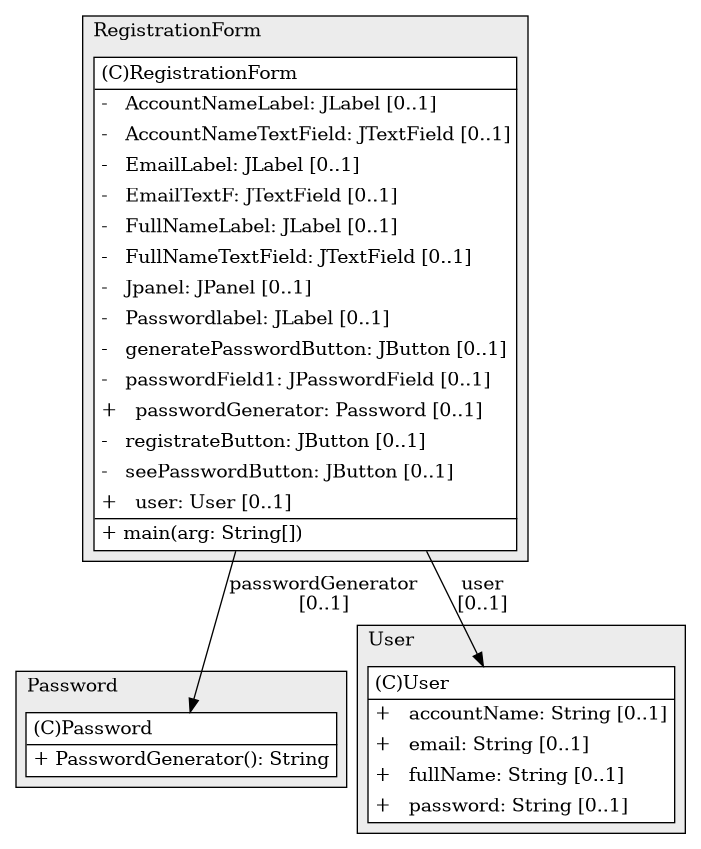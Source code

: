 @startuml

/' diagram meta data start
config=StructureConfiguration;
{
  "projectClassification": {
    "searchMode": "OpenProject", // OpenProject, AllProjects
    "includedProjects": "",
    "pathEndKeywords": "*.impl",
    "isClientPath": "",
    "isClientName": "",
    "isTestPath": "",
    "isTestName": "",
    "isMappingPath": "",
    "isMappingName": "",
    "isDataAccessPath": "",
    "isDataAccessName": "",
    "isDataStructurePath": "",
    "isDataStructureName": "",
    "isInterfaceStructuresPath": "",
    "isInterfaceStructuresName": "",
    "isEntryPointPath": "",
    "isEntryPointName": "",
    "treatFinalFieldsAsMandatory": false
  },
  "graphRestriction": {
    "classPackageExcludeFilter": "",
    "classPackageIncludeFilter": "",
    "classNameExcludeFilter": "",
    "classNameIncludeFilter": "",
    "methodNameExcludeFilter": "",
    "methodNameIncludeFilter": "",
    "removeByInheritance": "", // inheritance/annotation based filtering is done in a second step
    "removeByAnnotation": "",
    "removeByClassPackage": "", // cleanup the graph after inheritance/annotation based filtering is done
    "removeByClassName": "",
    "cutMappings": false,
    "cutEnum": true,
    "cutTests": true,
    "cutClient": true,
    "cutDataAccess": false,
    "cutInterfaceStructures": false,
    "cutDataStructures": false,
    "cutGetterAndSetter": true,
    "cutConstructors": true
  },
  "graphTraversal": {
    "forwardDepth": 6,
    "backwardDepth": 6,
    "classPackageExcludeFilter": "",
    "classPackageIncludeFilter": "",
    "classNameExcludeFilter": "",
    "classNameIncludeFilter": "",
    "methodNameExcludeFilter": "",
    "methodNameIncludeFilter": "",
    "hideMappings": false,
    "hideDataStructures": false,
    "hidePrivateMethods": true,
    "hideInterfaceCalls": true, // indirection: implementation -> interface (is hidden) -> implementation
    "onlyShowApplicationEntryPoints": false, // root node is included
    "useMethodCallsForStructureDiagram": "ForwardOnly" // ForwardOnly, BothDirections, No
  },
  "details": {
    "aggregation": "GroupByClass", // ByClass, GroupByClass, None
    "showClassGenericTypes": true,
    "showMethods": true,
    "showMethodParameterNames": true,
    "showMethodParameterTypes": true,
    "showMethodReturnType": true,
    "showPackageLevels": 2,
    "showDetailedClassStructure": true
  },
  "rootClass": "RegistrationForm",
  "extensionCallbackMethod": "" // qualified.class.name#methodName - signature: public static String method(String)
}
diagram meta data end '/



digraph g {
    rankdir="TB"
    splines=polyline
    

'nodes 
subgraph cluster_1281629883 { 
   	label=Password
	labeljust=l
	fillcolor="#ececec"
	style=filled
   
   Password1281629883[
	label=<<TABLE BORDER="1" CELLBORDER="0" CELLPADDING="4" CELLSPACING="0">
<TR><TD ALIGN="LEFT" >(C)Password</TD></TR>
<HR/>
<TR><TD ALIGN="LEFT" >+ PasswordGenerator(): String</TD></TR>
</TABLE>>
	style=filled
	margin=0
	shape=plaintext
	fillcolor="#FFFFFF"
];
} 

subgraph cluster_2645995 { 
   	label=User
	labeljust=l
	fillcolor="#ececec"
	style=filled
   
   User2645995[
	label=<<TABLE BORDER="1" CELLBORDER="0" CELLPADDING="4" CELLSPACING="0">
<TR><TD ALIGN="LEFT" >(C)User</TD></TR>
<HR/>
<TR><TD ALIGN="LEFT" >+   accountName: String [0..1]</TD></TR>
<TR><TD ALIGN="LEFT" >+   email: String [0..1]</TD></TR>
<TR><TD ALIGN="LEFT" >+   fullName: String [0..1]</TD></TR>
<TR><TD ALIGN="LEFT" >+   password: String [0..1]</TD></TR>
</TABLE>>
	style=filled
	margin=0
	shape=plaintext
	fillcolor="#FFFFFF"
];
} 

subgraph cluster_748377795 { 
   	label=RegistrationForm
	labeljust=l
	fillcolor="#ececec"
	style=filled
   
   RegistrationForm748377795[
	label=<<TABLE BORDER="1" CELLBORDER="0" CELLPADDING="4" CELLSPACING="0">
<TR><TD ALIGN="LEFT" >(C)RegistrationForm</TD></TR>
<HR/>
<TR><TD ALIGN="LEFT" >-   AccountNameLabel: JLabel [0..1]</TD></TR>
<TR><TD ALIGN="LEFT" >-   AccountNameTextField: JTextField [0..1]</TD></TR>
<TR><TD ALIGN="LEFT" >-   EmailLabel: JLabel [0..1]</TD></TR>
<TR><TD ALIGN="LEFT" >-   EmailTextF: JTextField [0..1]</TD></TR>
<TR><TD ALIGN="LEFT" >-   FullNameLabel: JLabel [0..1]</TD></TR>
<TR><TD ALIGN="LEFT" >-   FullNameTextField: JTextField [0..1]</TD></TR>
<TR><TD ALIGN="LEFT" >-   Jpanel: JPanel [0..1]</TD></TR>
<TR><TD ALIGN="LEFT" >-   Passwordlabel: JLabel [0..1]</TD></TR>
<TR><TD ALIGN="LEFT" >-   generatePasswordButton: JButton [0..1]</TD></TR>
<TR><TD ALIGN="LEFT" >-   passwordField1: JPasswordField [0..1]</TD></TR>
<TR><TD ALIGN="LEFT" >+   passwordGenerator: Password [0..1]</TD></TR>
<TR><TD ALIGN="LEFT" >-   registrateButton: JButton [0..1]</TD></TR>
<TR><TD ALIGN="LEFT" >-   seePasswordButton: JButton [0..1]</TD></TR>
<TR><TD ALIGN="LEFT" >+   user: User [0..1]</TD></TR>
<HR/>
<TR><TD ALIGN="LEFT" >+ main(arg: String[])</TD></TR>
</TABLE>>
	style=filled
	margin=0
	shape=plaintext
	fillcolor="#FFFFFF"
];
} 

'edges    
RegistrationForm748377795 -> Password1281629883[label="passwordGenerator
[0..1]"];
RegistrationForm748377795 -> User2645995[label="user
[0..1]"];
    
}
@enduml